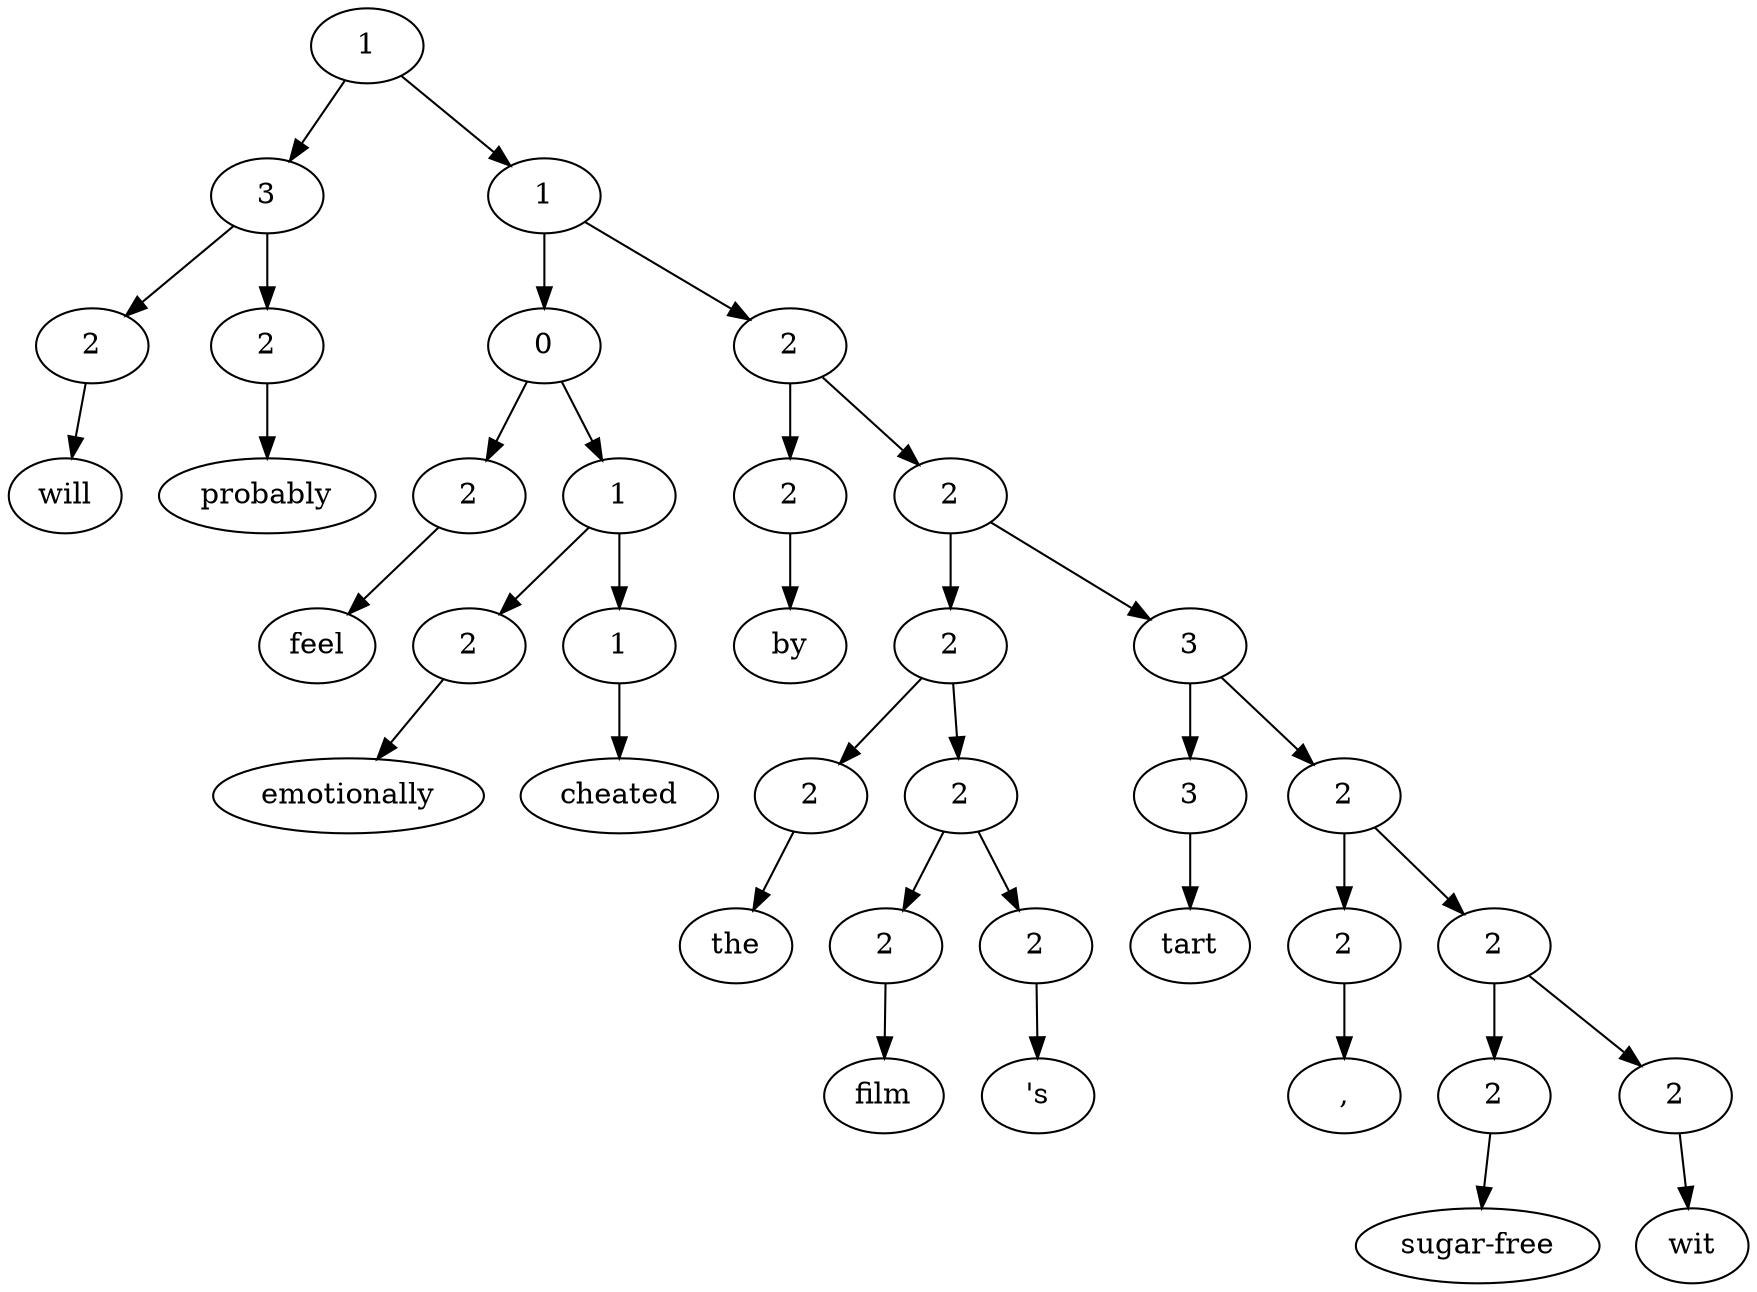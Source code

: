 digraph G{Node0 [label="1"]
Node0 -> Node1
Node0 -> Node6
Node1 [label="3"]
Node1 -> Node2
Node1 -> Node4
Node6 [label="1"]
Node6 -> Node7
Node6 -> Node15
Node2 [label="2"]
Node2 -> Node3
Node4 [label="2"]
Node4 -> Node5
Node7 [label="0"]
Node7 -> Node8
Node7 -> Node10
Node15 [label="2"]
Node15 -> Node16
Node15 -> Node18
Node3 [label="will"]
Node5 [label="probably"]
Node8 [label="2"]
Node8 -> Node9
Node10 [label="1"]
Node10 -> Node11
Node10 -> Node13
Node16 [label="2"]
Node16 -> Node17
Node18 [label="2"]
Node18 -> Node19
Node18 -> Node27
Node9 [label="feel"]
Node11 [label="2"]
Node11 -> Node12
Node13 [label="1"]
Node13 -> Node14
Node17 [label="by"]
Node19 [label="2"]
Node19 -> Node20
Node19 -> Node22
Node27 [label="3"]
Node27 -> Node28
Node27 -> Node30
Node12 [label="emotionally"]
Node14 [label="cheated"]
Node20 [label="2"]
Node20 -> Node21
Node22 [label="2"]
Node22 -> Node23
Node22 -> Node25
Node28 [label="3"]
Node28 -> Node29
Node30 [label="2"]
Node30 -> Node31
Node30 -> Node33
Node21 [label="the"]
Node23 [label="2"]
Node23 -> Node24
Node25 [label="2"]
Node25 -> Node26
Node29 [label="tart"]
Node31 [label="2"]
Node31 -> Node32
Node33 [label="2"]
Node33 -> Node34
Node33 -> Node36
Node24 [label="film"]
Node26 [label="'s"]
Node32 [label=","]
Node34 [label="2"]
Node34 -> Node35
Node36 [label="2"]
Node36 -> Node37
Node35 [label="sugar-free"]
Node37 [label="wit"]
}